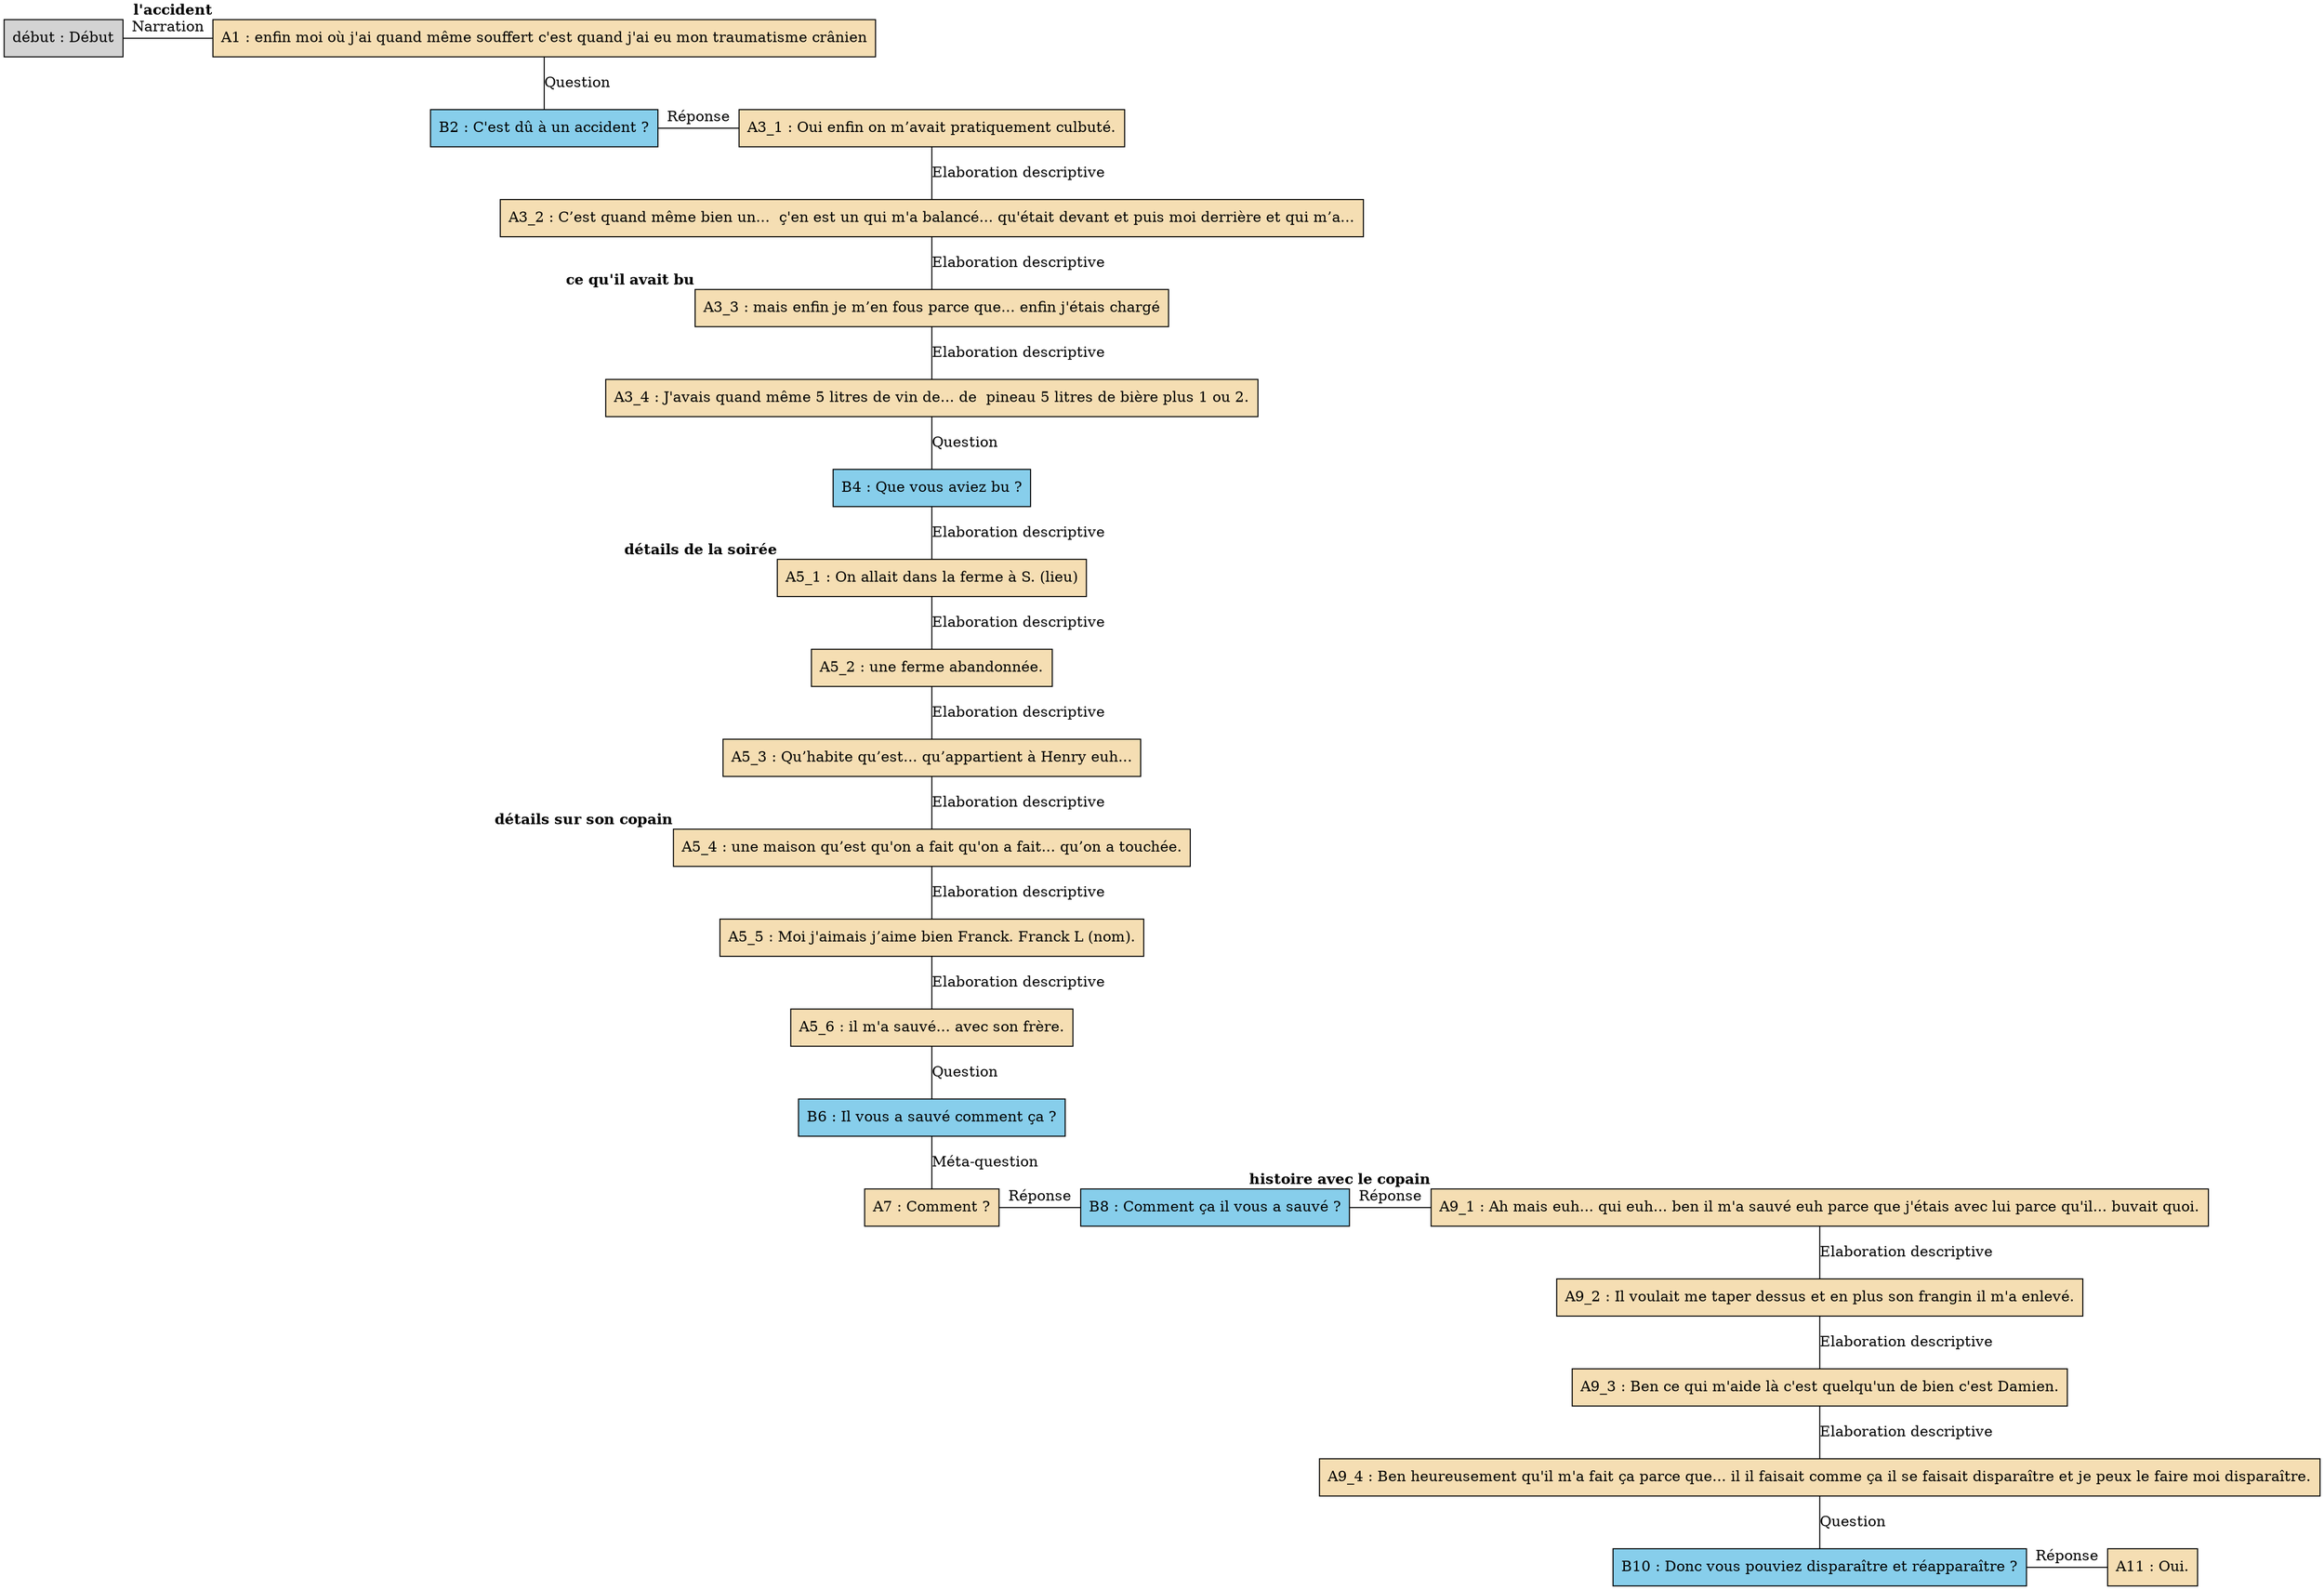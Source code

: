digraph E13 {
	node [shape=box style=filled]
	"début" [label="début : Début" xlabel=""]
	A1 [label="A1 : enfin moi où j'ai quand même souffert c'est quand j'ai eu mon traumatisme crânien" fillcolor=wheat xlabel=<<B>l'accident</B>>]
	B2 [label="B2 : C'est dû à un accident ?" fillcolor=skyblue xlabel=""]
	A3_1 [label="A3_1 : Oui enfin on m’avait pratiquement culbuté." fillcolor=wheat xlabel=""]
	A3_2 [label="A3_2 : C’est quand même bien un...  ç'en est un qui m'a balancé... qu'était devant et puis moi derrière et qui m’a..." fillcolor=wheat xlabel=""]
	A3_3 [label="A3_3 : mais enfin je m’en fous parce que... enfin j'étais chargé" fillcolor=wheat xlabel=<<B>ce qu'il avait bu</B>>]
	A3_4 [label="A3_4 : J'avais quand même 5 litres de vin de... de  pineau 5 litres de bière plus 1 ou 2." fillcolor=wheat xlabel=""]
	B4 [label="B4 : Que vous aviez bu ?" fillcolor=skyblue xlabel=""]
	A5_1 [label="A5_1 : On allait dans la ferme à S. (lieu)" fillcolor=wheat xlabel=<<B>détails de la soirée</B>>]
	A5_2 [label="A5_2 : une ferme abandonnée." fillcolor=wheat xlabel=""]
	A5_3 [label="A5_3 : Qu’habite qu’est... qu’appartient à Henry euh..." fillcolor=wheat xlabel=""]
	A5_4 [label="A5_4 : une maison qu’est qu'on a fait qu'on a fait... qu’on a touchée." fillcolor=wheat xlabel=<<B>détails sur son copain</B>>]
	A5_5 [label="A5_5 : Moi j'aimais j’aime bien Franck. Franck L (nom)." fillcolor=wheat xlabel=""]
	A5_6 [label="A5_6 : il m'a sauvé... avec son frère." fillcolor=wheat xlabel=""]
	B6 [label="B6 : Il vous a sauvé comment ça ?" fillcolor=skyblue xlabel=""]
	A7 [label="A7 : Comment ?" fillcolor=wheat xlabel=""]
	B8 [label="B8 : Comment ça il vous a sauvé ?" fillcolor=skyblue xlabel=""]
	A9_1 [label="A9_1 : Ah mais euh... qui euh... ben il m'a sauvé euh parce que j'étais avec lui parce qu'il... buvait quoi." fillcolor=wheat xlabel=<<B>histoire avec le copain</B>>]
	A9_2 [label="A9_2 : Il voulait me taper dessus et en plus son frangin il m'a enlevé." fillcolor=wheat xlabel=""]
	A9_3 [label="A9_3 : Ben ce qui m'aide là c'est quelqu'un de bien c'est Damien." fillcolor=wheat xlabel=""]
	A9_4 [label="A9_4 : Ben heureusement qu'il m'a fait ça parce que... il il faisait comme ça il se faisait disparaître et je peux le faire moi disparaître." fillcolor=wheat xlabel=""]
	B10 [label="B10 : Donc vous pouviez disparaître et réapparaître ?" fillcolor=skyblue xlabel=""]
	A11 [label="A11 : Oui." fillcolor=wheat xlabel=""]
	{
		rank=same
		"début"
		A1
		"début" -> A1 [label=Narration dir=none]
	}
	A1 -> B2 [label=Question dir=none]
	{
		rank=same
		B2
		A3_1
		B2 -> A3_1 [label="Réponse" dir=none]
	}
	A3_1 -> A3_2 [label="Elaboration descriptive" dir=none]
	A3_2 -> A3_3 [label="Elaboration descriptive" dir=none]
	A3_3 -> A3_4 [label="Elaboration descriptive" dir=none]
	A3_4 -> B4 [label=Question dir=none]
	B4 -> A5_1 [label="Elaboration descriptive" dir=none]
	A5_1 -> A5_2 [label="Elaboration descriptive" dir=none]
	A5_2 -> A5_3 [label="Elaboration descriptive" dir=none]
	A5_3 -> A5_4 [label="Elaboration descriptive" dir=none]
	A5_4 -> A5_5 [label="Elaboration descriptive" dir=none]
	A5_5 -> A5_6 [label="Elaboration descriptive" dir=none]
	A5_6 -> B6 [label=Question dir=none]
	B6 -> A7 [label="Méta-question" dir=none]
	{
		rank=same
		A7
		B8
		A7 -> B8 [label="Réponse" dir=none]
	}
	{
		rank=same
		B8
		A9_1
		B8 -> A9_1 [label="Réponse" dir=none]
	}
	A9_1 -> A9_2 [label="Elaboration descriptive" dir=none]
	A9_2 -> A9_3 [label="Elaboration descriptive" dir=none]
	A9_3 -> A9_4 [label="Elaboration descriptive" dir=none]
	A9_4 -> B10 [label=Question dir=none]
	{
		rank=same
		B10
		A11
		B10 -> A11 [label="Réponse" dir=none]
	}
}
